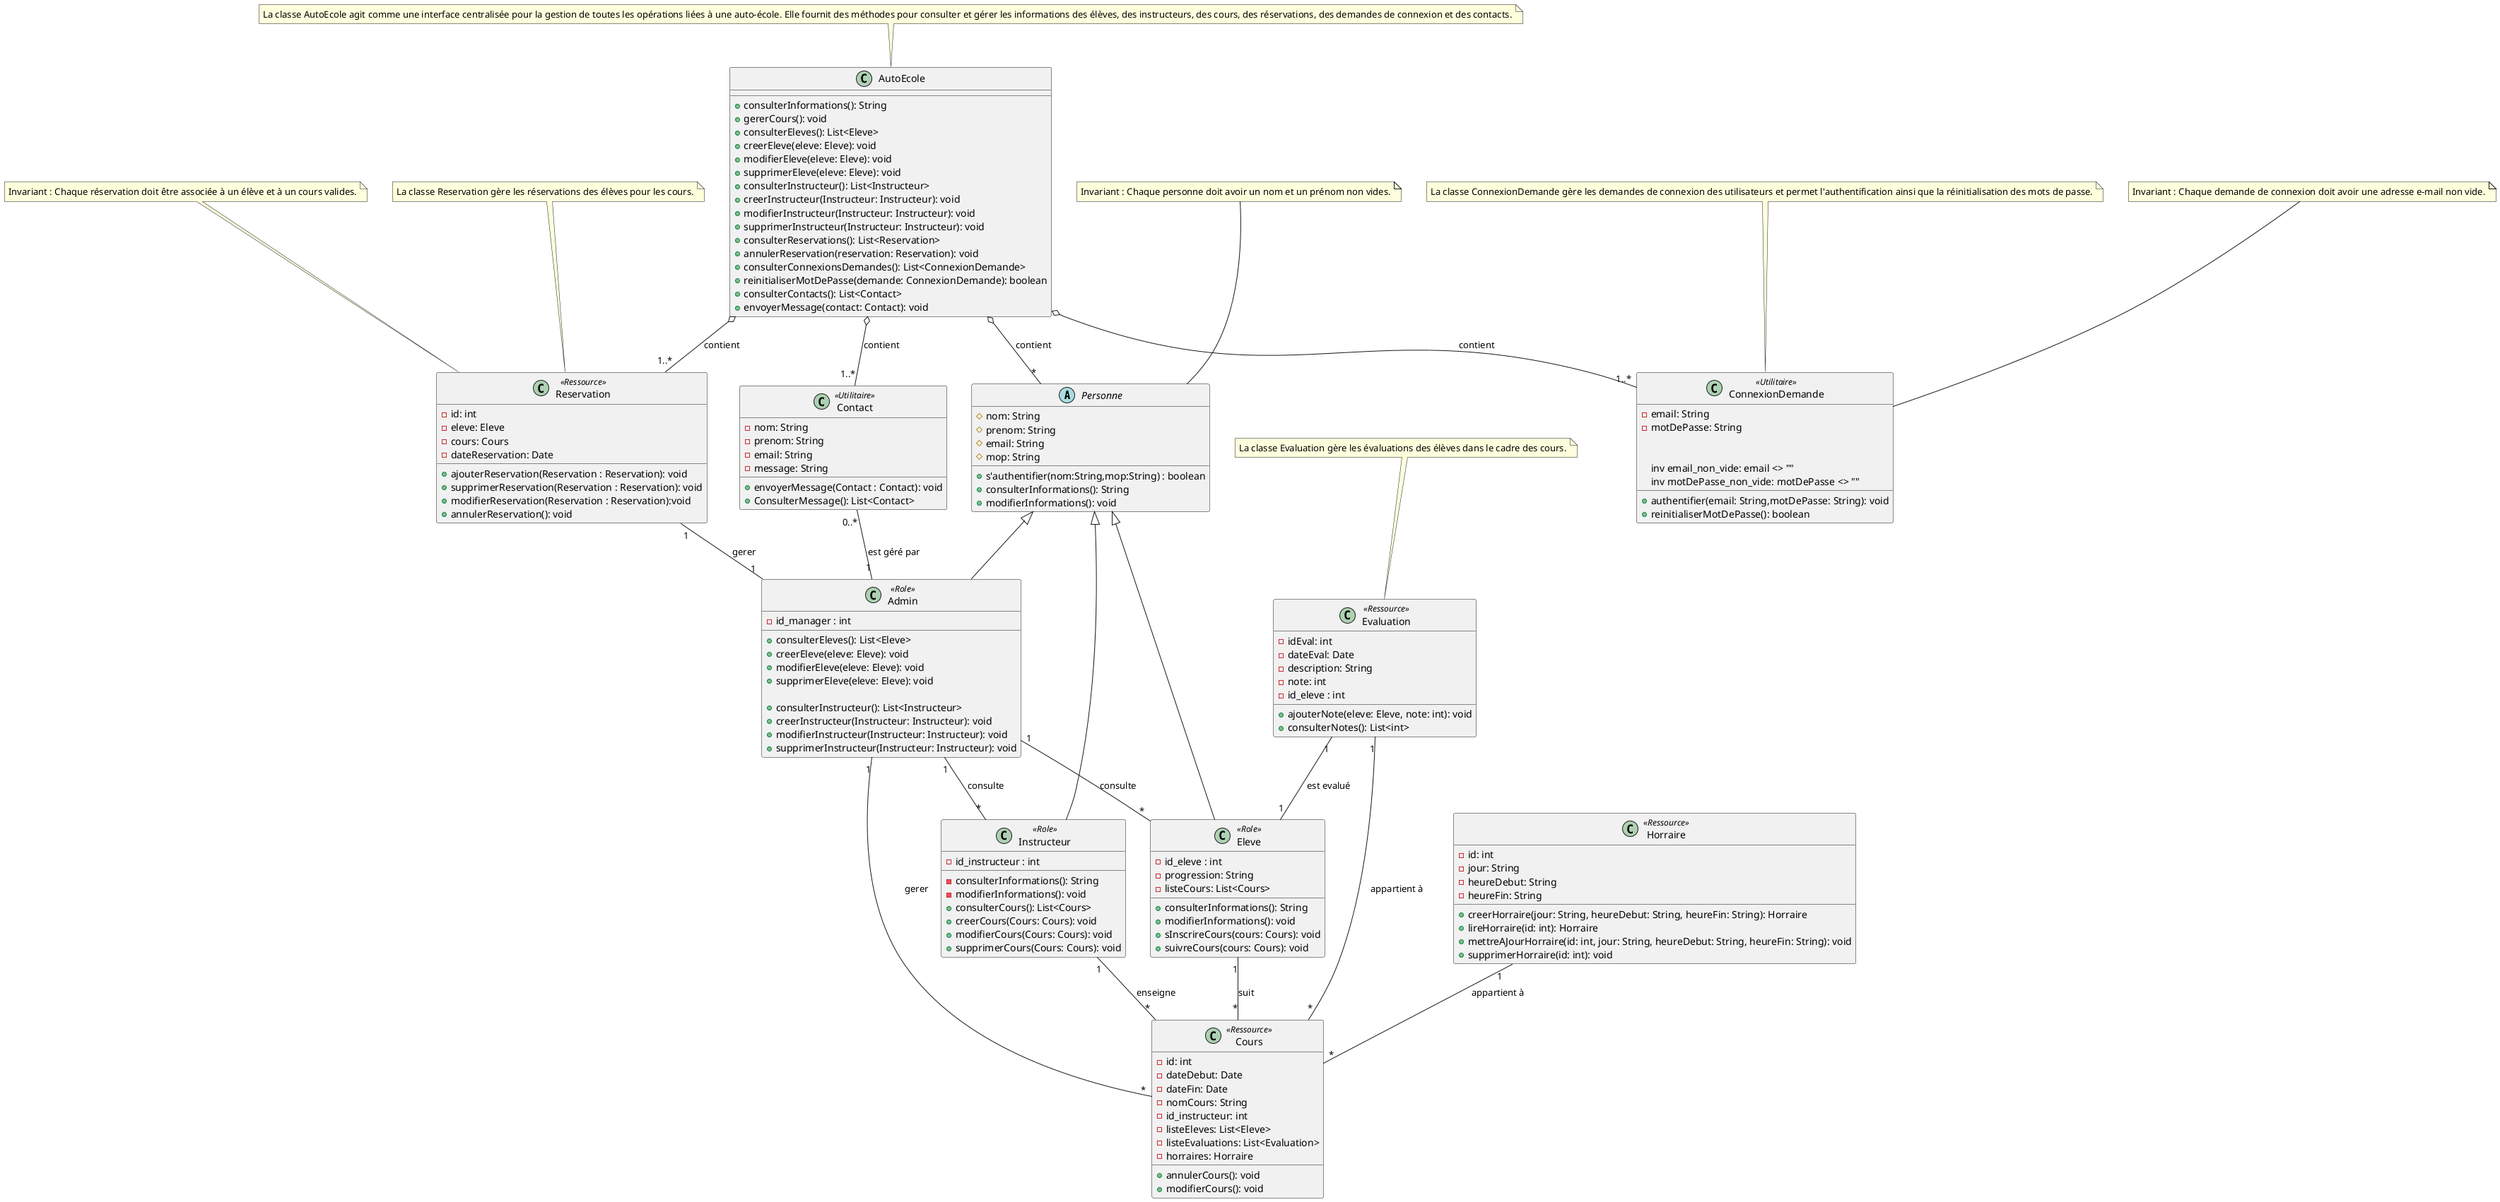 @startuml

abstract class Personne {
    # nom: String
    # prenom: String
    # email: String
    # mop: String
  
    + s'authentifier(nom:String,mop:String) : boolean 
    + consulterInformations(): String
    + modifierInformations(): void

    
}

class Instructeur<< Role >> {
    - id_instructeur : int

    - consulterInformations(): String
    - modifierInformations(): void
     + consulterCours(): List<Cours>
    + creerCours(Cours: Cours): void
    + modifierCours(Cours: Cours): void
    + supprimerCours(Cours: Cours): void

    
}

class Admin << Role >>{
    - id_manager : int

    
    + consulterEleves(): List<Eleve>
    + creerEleve(eleve: Eleve): void
    + modifierEleve(eleve: Eleve): void
    + supprimerEleve(eleve: Eleve): void

    + consulterInstructeur(): List<Instructeur>
    + creerInstructeur(Instructeur: Instructeur): void
    + modifierInstructeur(Instructeur: Instructeur): void
    + supprimerInstructeur(Instructeur: Instructeur): void

}

class Eleve << Role >>{
    - id_eleve : int
    - progression: String
    - listeCours: List<Cours>

    + consulterInformations(): String
    + modifierInformations(): void
    + sInscrireCours(cours: Cours): void
    + suivreCours(cours: Cours): void

  
}

class Cours << Ressource >>{
    - id: int
    - dateDebut: Date
    - dateFin: Date
    - nomCours: String
    - id_instructeur: int
    - listeEleves: List<Eleve>
    - listeEvaluations: List<Evaluation>
    - horraires: Horraire

    + annulerCours(): void
    + modifierCours(): void

    
}

class Evaluation << Ressource >>{
    - idEval: int
    - dateEval: Date
    - description: String
    - note: int
    - id_eleve : int

    + ajouterNote(eleve: Eleve, note: int): void
    + consulterNotes(): List<int>

    
}


class Reservation << Ressource >>{
    - id: int
    - eleve: Eleve
    - cours: Cours
    - dateReservation: Date

    + ajouterReservation(Reservation : Reservation): void
    + supprimerReservation(Reservation : Reservation): void
    + modifierReservation(Reservation : Reservation):void
    + annulerReservation(): void

   
}


class ConnexionDemande << Utilitaire >>{
    - email: String
    - motDePasse: String

    + authentifier(email: String,motDePasse: String): void
    + reinitialiserMotDePasse(): boolean

    inv email_non_vide: email <> ""
    inv motDePasse_non_vide: motDePasse <> ""
}

class Horraire << Ressource >>{
    - id: int
    - jour: String
    - heureDebut: String
    - heureFin: String

    + creerHorraire(jour: String, heureDebut: String, heureFin: String): Horraire
    + lireHorraire(id: int): Horraire
    + mettreAJourHorraire(id: int, jour: String, heureDebut: String, heureFin: String): void
    + supprimerHorraire(id: int): void

    
}





class Contact  << Utilitaire >>{
    - nom: String
    - prenom: String
    - email: String
    - message: String

    + envoyerMessage(Contact : Contact): void
    + ConsulterMessage(): List<Contact>

    

}


class AutoEcole {
    + consulterInformations(): String
    + gererCours(): void
    + consulterEleves(): List<Eleve>
    + creerEleve(eleve: Eleve): void
    + modifierEleve(eleve: Eleve): void
    + supprimerEleve(eleve: Eleve): void
    + consulterInstructeur(): List<Instructeur>
    + creerInstructeur(Instructeur: Instructeur): void
    + modifierInstructeur(Instructeur: Instructeur): void
    + supprimerInstructeur(Instructeur: Instructeur): void
    + consulterReservations(): List<Reservation>
    + annulerReservation(reservation: Reservation): void
    + consulterConnexionsDemandes(): List<ConnexionDemande>
    + reinitialiserMotDePasse(demande: ConnexionDemande): boolean
    + consulterContacts(): List<Contact>
    + envoyerMessage(contact: Contact): void
}


note "La classe ConnexionDemande gère les demandes de connexion des utilisateurs et permet l'authentification ainsi que la réinitialisation des mots de passe." as NoteConnexionDemande
note "La classe Reservation gère les réservations des élèves pour les cours." as NoteReservation
note "La classe Evaluation gère les évaluations des élèves dans le cadre des cours." as NoteEvaluation
note "La classe AutoEcole agit comme une interface centralisée pour la gestion de toutes les opérations liées à une auto-école. Elle fournit des méthodes pour consulter et gérer les informations des élèves, des instructeurs, des cours, des réservations, des demandes de connexion et des contacts." as AutoEcoleNote


note "Invariant : Chaque réservation doit être associée à un élève et à un cours valides." as reservation_invariant
note "Invariant : Chaque demande de connexion doit avoir une adresse e-mail non vide." as connexion_demande_invariant
note "Invariant : Chaque personne doit avoir un nom et un prénom non vides." as personne_invariant


Personne <|-- Instructeur
Personne <|-- Eleve
Personne <|-- Admin
Reservation "1" -- "1" Admin : "gerer"
Instructeur "1" -- "*" Cours : "enseigne"
Eleve "1" -- "*" Cours : "suit"
Admin "1" -- "*" Cours : "gerer"
Evaluation "1" -- "1" Eleve : "est evalué"
Evaluation "1" -- "*" Cours : "appartient à"
Admin "1" -- "*" Instructeur : "consulte"
Admin "1" -- "*" Eleve : "consulte"
Horraire "1" -- "*" Cours : "appartient à"
Contact "0..*" -- "1" Admin : "est géré par"

NoteConnexionDemande -- ConnexionDemande
NoteReservation -- Reservation
NoteEvaluation -- Evaluation
AutoEcoleNote -- AutoEcole

reservation_invariant -- Reservation
connexion_demande_invariant -- ConnexionDemande
personne_invariant -- Personne



AutoEcole o-- "*" Personne : "contient"
AutoEcole o-- "1..*" Reservation : "contient"
AutoEcole o-- "1..*" ConnexionDemande : "contient"
AutoEcole o-- "1..*" Contact : "contient"

@enduml
